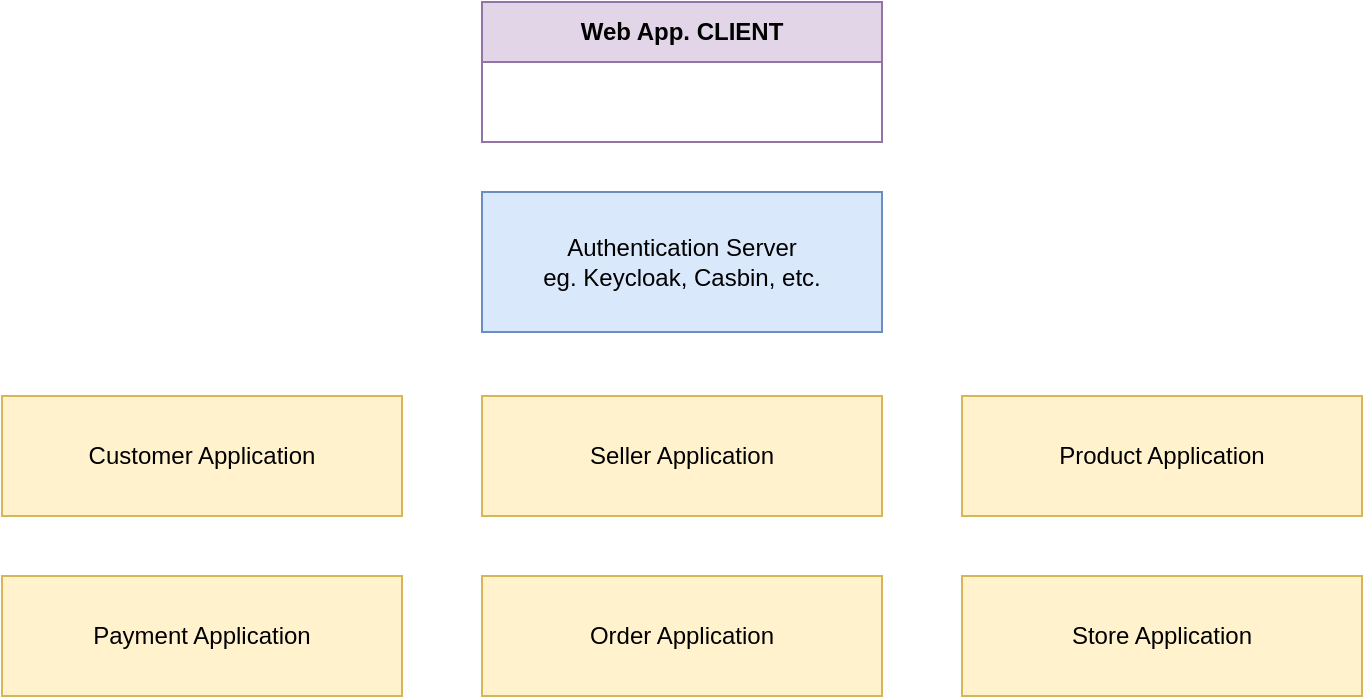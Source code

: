 <mxfile version="24.2.2" type="github">
  <diagram name="Page-1" id="4DVArmQ2FKZMZtiGT3NC">
    <mxGraphModel dx="1290" dy="558" grid="1" gridSize="10" guides="1" tooltips="1" connect="1" arrows="1" fold="1" page="1" pageScale="1" pageWidth="850" pageHeight="1100" math="0" shadow="0">
      <root>
        <mxCell id="0" />
        <mxCell id="1" parent="0" />
        <mxCell id="2RQph0JpIhb9pEtwq0Xm-1" value="Web App. CLIENT" style="swimlane;whiteSpace=wrap;html=1;startSize=30;fillColor=#e1d5e7;strokeColor=#9673a6;" parent="1" vertex="1">
          <mxGeometry x="325" y="130" width="200" height="70" as="geometry" />
        </mxCell>
        <mxCell id="2RQph0JpIhb9pEtwq0Xm-2" value="Authentication Server&lt;br&gt;eg. Keycloak, Casbin, etc." style="rounded=0;whiteSpace=wrap;html=1;fillColor=#dae8fc;strokeColor=#6c8ebf;" parent="1" vertex="1">
          <mxGeometry x="325" y="225" width="200" height="70" as="geometry" />
        </mxCell>
        <mxCell id="2RQph0JpIhb9pEtwq0Xm-3" value="Customer Application" style="rounded=0;whiteSpace=wrap;html=1;fillColor=#fff2cc;strokeColor=#d6b656;" parent="1" vertex="1">
          <mxGeometry x="85" y="327" width="200" height="60" as="geometry" />
        </mxCell>
        <mxCell id="2RQph0JpIhb9pEtwq0Xm-4" value="Seller Application" style="rounded=0;whiteSpace=wrap;html=1;fillColor=#fff2cc;strokeColor=#d6b656;" parent="1" vertex="1">
          <mxGeometry x="325" y="327" width="200" height="60" as="geometry" />
        </mxCell>
        <mxCell id="2RQph0JpIhb9pEtwq0Xm-5" value="Product Application" style="rounded=0;whiteSpace=wrap;html=1;fillColor=#fff2cc;strokeColor=#d6b656;" parent="1" vertex="1">
          <mxGeometry x="565" y="327" width="200" height="60" as="geometry" />
        </mxCell>
        <mxCell id="2RQph0JpIhb9pEtwq0Xm-7" value="&lt;div&gt;Order Application&lt;/div&gt;" style="rounded=0;whiteSpace=wrap;html=1;fillColor=#fff2cc;strokeColor=#d6b656;" parent="1" vertex="1">
          <mxGeometry x="325" y="417" width="200" height="60" as="geometry" />
        </mxCell>
        <mxCell id="2RQph0JpIhb9pEtwq0Xm-8" value="Store Application" style="rounded=0;whiteSpace=wrap;html=1;fillColor=#fff2cc;strokeColor=#d6b656;" parent="1" vertex="1">
          <mxGeometry x="565" y="417" width="200" height="60" as="geometry" />
        </mxCell>
        <mxCell id="2RQph0JpIhb9pEtwq0Xm-10" value="Payment Application" style="rounded=0;whiteSpace=wrap;html=1;fillColor=#fff2cc;strokeColor=#d6b656;" parent="1" vertex="1">
          <mxGeometry x="85" y="417" width="200" height="60" as="geometry" />
        </mxCell>
      </root>
    </mxGraphModel>
  </diagram>
</mxfile>
